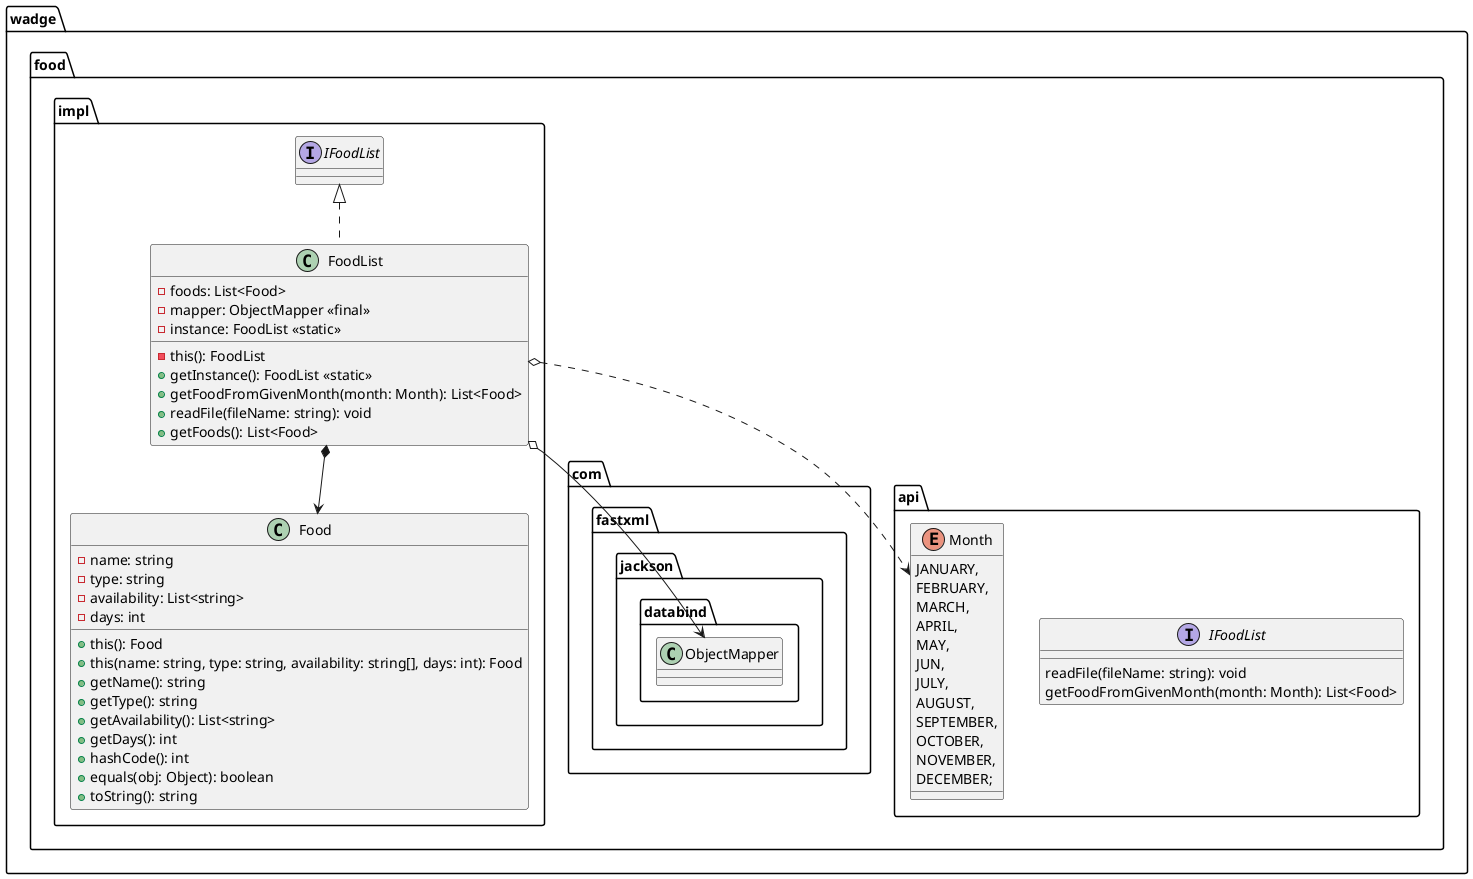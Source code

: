 @startuml food

package wadge.food {

        package com.fastxml.jackson.databind {
            class ObjectMapper {}
        }

        package api{
            interface IFoodList{
                readFile(fileName: string): void
                getFoodFromGivenMonth(month: Month): List<Food> 
            }

            enum Month{
                JANUARY,
                FEBRUARY,
                MARCH,
                APRIL,
                MAY,
                JUN,
                JULY,
                AUGUST,
                SEPTEMBER,
                OCTOBER,
                NOVEMBER,
                DECEMBER;
            }
        }

        package impl{
            class Food {
                - name: string
                - type: string
                - availability: List<string>
                - days: int
                + this(): Food
                + this(name: string, type: string, availability: string[], days: int): Food
                + getName(): string
                + getType(): string
                + getAvailability(): List<string>
                + getDays(): int
                + hashCode(): int
                + equals(obj: Object): boolean
                + toString(): string
            }
            
            class FoodList implements IFoodList {
                - foods: List<Food>
                - mapper: ObjectMapper <<final>>
                - instance: FoodList <<static>>
                - this(): FoodList
                + getInstance(): FoodList <<static>>
                + getFoodFromGivenMonth(month: Month): List<Food>
                + readFile(fileName: string): void
                + getFoods(): List<Food>
            }
        }
    }

    FoodList *--> Food
    FoodList o--> ObjectMapper
    FoodList o..> Month

@enduml